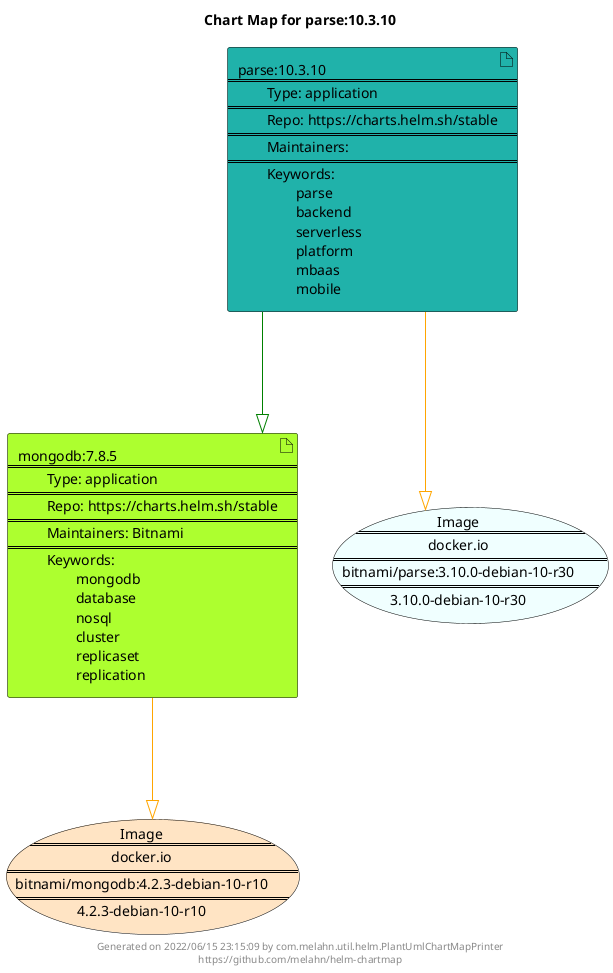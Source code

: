 @startuml
skinparam linetype ortho
skinparam backgroundColor white
skinparam usecaseBorderColor black
skinparam usecaseArrowColor LightSlateGray
skinparam artifactBorderColor black
skinparam artifactArrowColor LightSlateGray

title Chart Map for parse:10.3.10

'There are 2 referenced Helm Charts
artifact "mongodb:7.8.5\n====\n\tType: application\n====\n\tRepo: https://charts.helm.sh/stable\n====\n\tMaintainers: Bitnami\n====\n\tKeywords: \n\t\tmongodb\n\t\tdatabase\n\t\tnosql\n\t\tcluster\n\t\treplicaset\n\t\treplication" as mongodb_7_8_5 #GreenYellow
artifact "parse:10.3.10\n====\n\tType: application\n====\n\tRepo: https://charts.helm.sh/stable\n====\n\tMaintainers: \n====\n\tKeywords: \n\t\tparse\n\t\tbackend\n\t\tserverless\n\t\tplatform\n\t\tmbaas\n\t\tmobile" as parse_10_3_10 #LightSeaGreen

'There are 2 referenced Docker Images
usecase "Image\n====\ndocker.io\n====\nbitnami/mongodb:4.2.3-debian-10-r10\n====\n4.2.3-debian-10-r10" as docker_io_bitnami_mongodb_4_2_3_debian_10_r10 #Bisque
usecase "Image\n====\ndocker.io\n====\nbitnami/parse:3.10.0-debian-10-r30\n====\n3.10.0-debian-10-r30" as docker_io_bitnami_parse_3_10_0_debian_10_r30 #Azure

'Chart Dependencies
parse_10_3_10--[#green]-|>mongodb_7_8_5
mongodb_7_8_5--[#orange]-|>docker_io_bitnami_mongodb_4_2_3_debian_10_r10
parse_10_3_10--[#orange]-|>docker_io_bitnami_parse_3_10_0_debian_10_r30

center footer Generated on 2022/06/15 23:15:09 by com.melahn.util.helm.PlantUmlChartMapPrinter\nhttps://github.com/melahn/helm-chartmap
@enduml
